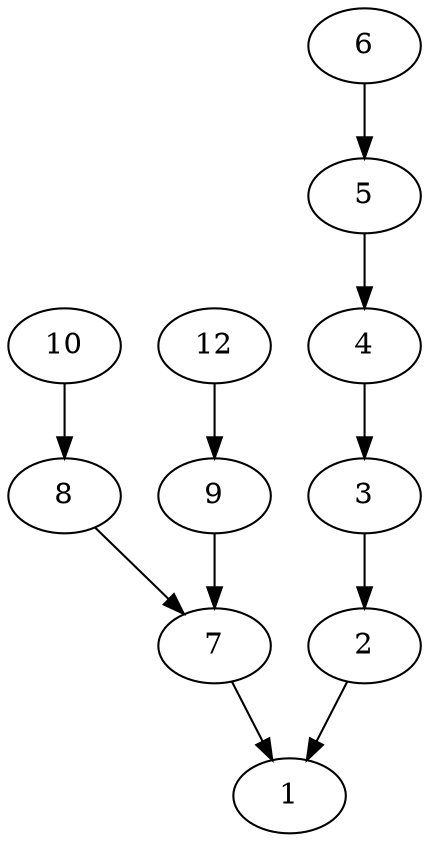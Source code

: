 digraph a {
	2 -> 1
	3 -> 2
	4 -> 3
	5 -> 4
	6 -> 5
	7 -> 1
	8 -> 7
	10 -> 8
	9 -> 7
	12 -> 9
}
